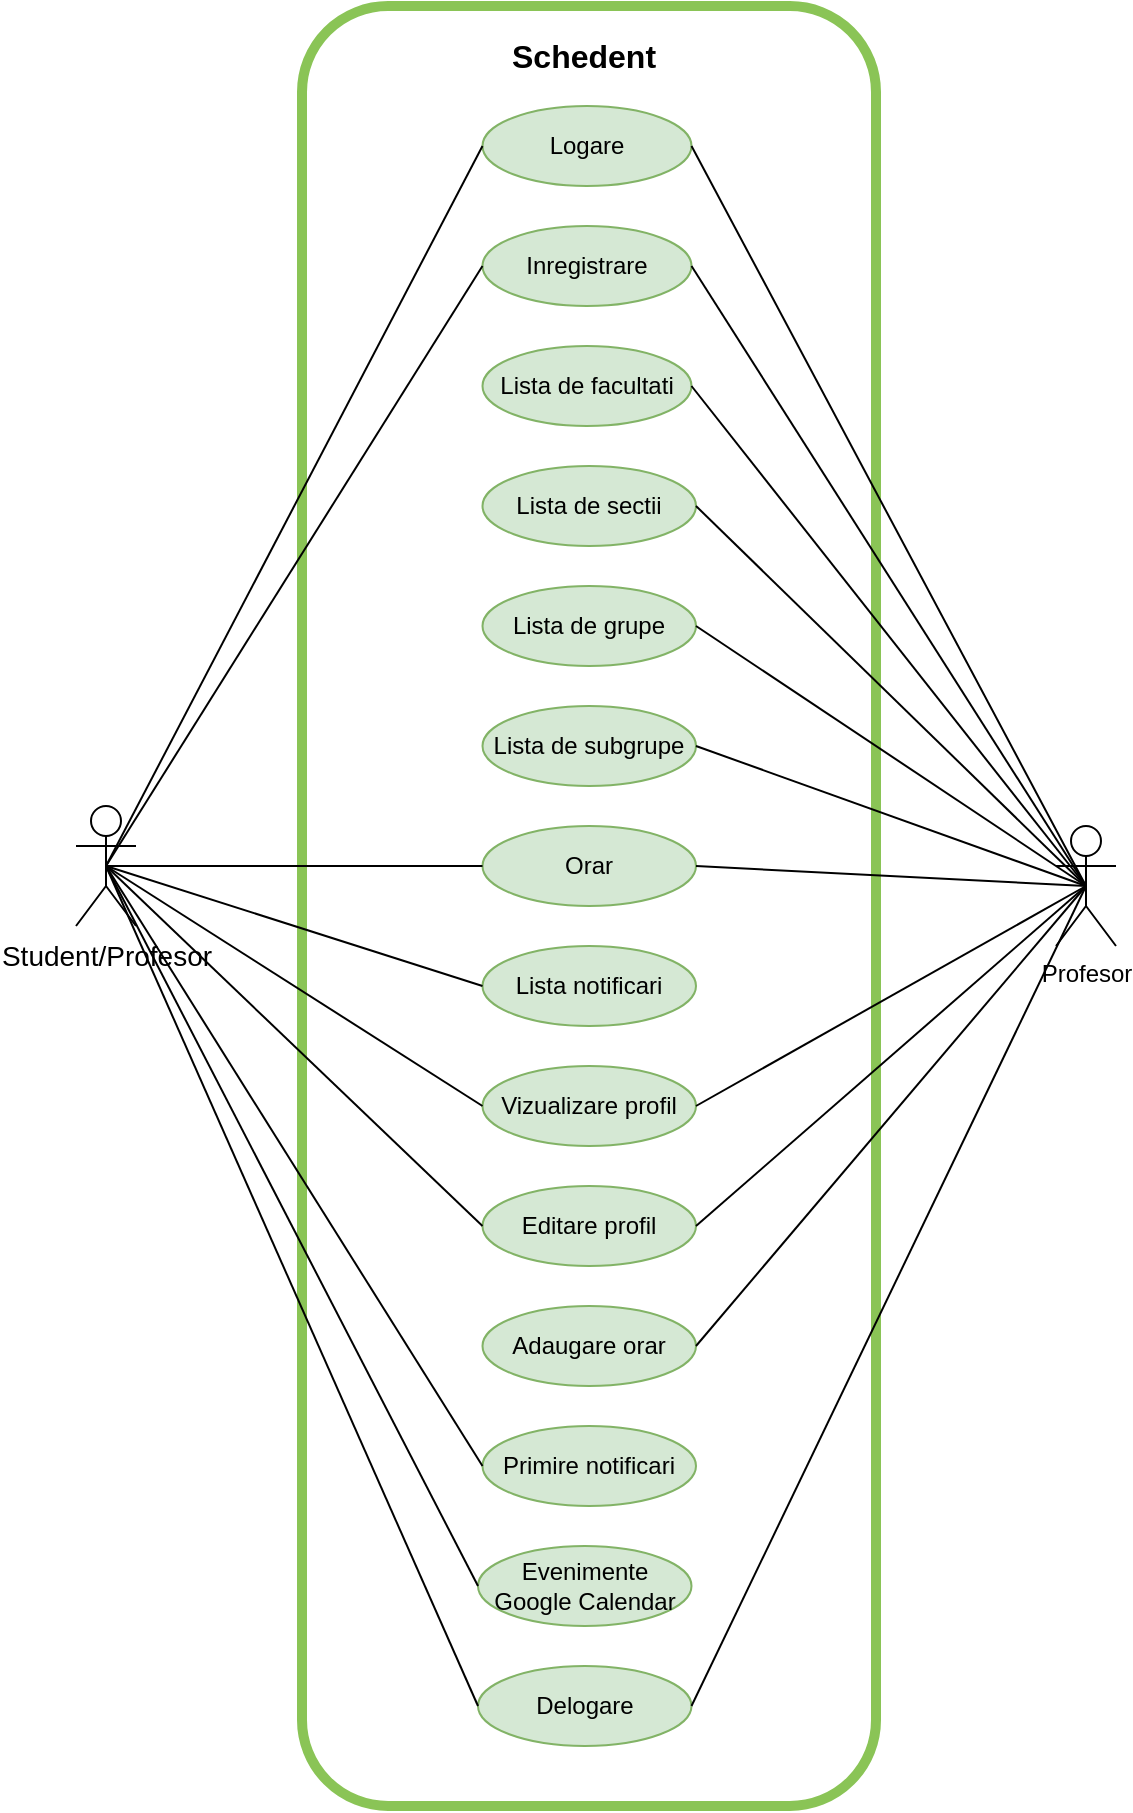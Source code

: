 <mxfile version="15.9.1" type="device"><diagram id="R5_TAE74EaIBGchFmXb0" name="Page-1"><mxGraphModel dx="1422" dy="737" grid="1" gridSize="10" guides="1" tooltips="1" connect="1" arrows="1" fold="1" page="1" pageScale="1" pageWidth="850" pageHeight="1100" math="0" shadow="0"><root><mxCell id="0"/><mxCell id="1" parent="0"/><mxCell id="93_FeKZgzPeSIOcATFJo-1" value="&lt;font style=&quot;font-size: 14px&quot;&gt;Student/Profesor&lt;/font&gt;" style="shape=umlActor;verticalLabelPosition=bottom;verticalAlign=top;html=1;outlineConnect=0;" vertex="1" parent="1"><mxGeometry x="170" y="460" width="30" height="60" as="geometry"/></mxCell><mxCell id="93_FeKZgzPeSIOcATFJo-2" value="Profesor" style="shape=umlActor;verticalLabelPosition=bottom;verticalAlign=top;html=1;outlineConnect=0;" vertex="1" parent="1"><mxGeometry x="660" y="470" width="30" height="60" as="geometry"/></mxCell><mxCell id="93_FeKZgzPeSIOcATFJo-3" value="" style="rounded=1;whiteSpace=wrap;html=1;strokeWidth=5;strokeColor=#8AC456;" vertex="1" parent="1"><mxGeometry x="283" y="60" width="287" height="900" as="geometry"/></mxCell><mxCell id="93_FeKZgzPeSIOcATFJo-4" value="Logare" style="ellipse;whiteSpace=wrap;html=1;fillColor=#d5e8d4;strokeColor=#82b366;" vertex="1" parent="1"><mxGeometry x="373.25" y="110" width="104.5" height="40" as="geometry"/></mxCell><mxCell id="93_FeKZgzPeSIOcATFJo-5" value="Inregistrare" style="ellipse;whiteSpace=wrap;html=1;fillColor=#d5e8d4;strokeColor=#82b366;" vertex="1" parent="1"><mxGeometry x="373.25" y="170" width="104.5" height="40" as="geometry"/></mxCell><mxCell id="93_FeKZgzPeSIOcATFJo-6" value="Lista de facultati" style="ellipse;whiteSpace=wrap;html=1;fillColor=#d5e8d4;strokeColor=#82b366;" vertex="1" parent="1"><mxGeometry x="373.25" y="230" width="104.5" height="40" as="geometry"/></mxCell><mxCell id="93_FeKZgzPeSIOcATFJo-7" value="Lista de sectii" style="ellipse;whiteSpace=wrap;html=1;fillColor=#d5e8d4;strokeColor=#82b366;" vertex="1" parent="1"><mxGeometry x="373.25" y="290" width="106.75" height="40" as="geometry"/></mxCell><mxCell id="93_FeKZgzPeSIOcATFJo-8" value="Lista de grupe" style="ellipse;whiteSpace=wrap;html=1;fillColor=#d5e8d4;strokeColor=#82b366;" vertex="1" parent="1"><mxGeometry x="373.25" y="350" width="106.75" height="40" as="geometry"/></mxCell><mxCell id="93_FeKZgzPeSIOcATFJo-9" value="Lista de subgrupe" style="ellipse;whiteSpace=wrap;html=1;fillColor=#d5e8d4;strokeColor=#82b366;" vertex="1" parent="1"><mxGeometry x="373.25" y="410" width="106.75" height="40" as="geometry"/></mxCell><mxCell id="93_FeKZgzPeSIOcATFJo-10" value="Orar" style="ellipse;whiteSpace=wrap;html=1;fillColor=#d5e8d4;strokeColor=#82b366;" vertex="1" parent="1"><mxGeometry x="373.25" y="470" width="106.75" height="40" as="geometry"/></mxCell><mxCell id="93_FeKZgzPeSIOcATFJo-12" value="Lista notificari" style="ellipse;whiteSpace=wrap;html=1;fillColor=#d5e8d4;strokeColor=#82b366;" vertex="1" parent="1"><mxGeometry x="373.25" y="530" width="106.75" height="40" as="geometry"/></mxCell><mxCell id="93_FeKZgzPeSIOcATFJo-13" value="Vizualizare profil" style="ellipse;whiteSpace=wrap;html=1;fillColor=#d5e8d4;strokeColor=#82b366;" vertex="1" parent="1"><mxGeometry x="373.25" y="590" width="106.75" height="40" as="geometry"/></mxCell><mxCell id="93_FeKZgzPeSIOcATFJo-14" value="Editare profil" style="ellipse;whiteSpace=wrap;html=1;fillColor=#d5e8d4;strokeColor=#82b366;" vertex="1" parent="1"><mxGeometry x="373.25" y="650" width="106.75" height="40" as="geometry"/></mxCell><mxCell id="93_FeKZgzPeSIOcATFJo-15" value="Adaugare orar" style="ellipse;whiteSpace=wrap;html=1;fillColor=#d5e8d4;strokeColor=#82b366;" vertex="1" parent="1"><mxGeometry x="373.25" y="710" width="106.75" height="40" as="geometry"/></mxCell><mxCell id="93_FeKZgzPeSIOcATFJo-16" value="Delogare" style="ellipse;whiteSpace=wrap;html=1;fillColor=#d5e8d4;strokeColor=#82b366;" vertex="1" parent="1"><mxGeometry x="371" y="890" width="106.75" height="40" as="geometry"/></mxCell><mxCell id="93_FeKZgzPeSIOcATFJo-18" value="Primire notificari" style="ellipse;whiteSpace=wrap;html=1;fillColor=#d5e8d4;strokeColor=#82b366;" vertex="1" parent="1"><mxGeometry x="373.25" y="770" width="106.75" height="40" as="geometry"/></mxCell><mxCell id="93_FeKZgzPeSIOcATFJo-19" value="Evenimente Google Calendar" style="ellipse;whiteSpace=wrap;html=1;fillColor=#d5e8d4;strokeColor=#82b366;" vertex="1" parent="1"><mxGeometry x="371" y="830" width="106.75" height="40" as="geometry"/></mxCell><mxCell id="93_FeKZgzPeSIOcATFJo-23" value="" style="endArrow=none;html=1;rounded=0;exitX=0.5;exitY=0.5;exitDx=0;exitDy=0;exitPerimeter=0;entryX=0;entryY=0.5;entryDx=0;entryDy=0;" edge="1" parent="1" source="93_FeKZgzPeSIOcATFJo-1" target="93_FeKZgzPeSIOcATFJo-5"><mxGeometry width="50" height="50" relative="1" as="geometry"><mxPoint x="400" y="490" as="sourcePoint"/><mxPoint x="450" y="440" as="targetPoint"/></mxGeometry></mxCell><mxCell id="93_FeKZgzPeSIOcATFJo-24" value="" style="endArrow=none;html=1;rounded=0;exitX=0.5;exitY=0.5;exitDx=0;exitDy=0;exitPerimeter=0;entryX=0;entryY=0.5;entryDx=0;entryDy=0;" edge="1" parent="1" source="93_FeKZgzPeSIOcATFJo-1" target="93_FeKZgzPeSIOcATFJo-4"><mxGeometry width="50" height="50" relative="1" as="geometry"><mxPoint x="400" y="490" as="sourcePoint"/><mxPoint x="450" y="440" as="targetPoint"/></mxGeometry></mxCell><mxCell id="93_FeKZgzPeSIOcATFJo-25" value="" style="endArrow=none;html=1;rounded=0;exitX=0.5;exitY=0.5;exitDx=0;exitDy=0;exitPerimeter=0;entryX=0;entryY=0.5;entryDx=0;entryDy=0;" edge="1" parent="1" source="93_FeKZgzPeSIOcATFJo-1" target="93_FeKZgzPeSIOcATFJo-10"><mxGeometry width="50" height="50" relative="1" as="geometry"><mxPoint x="400" y="490" as="sourcePoint"/><mxPoint x="450" y="440" as="targetPoint"/></mxGeometry></mxCell><mxCell id="93_FeKZgzPeSIOcATFJo-26" value="" style="endArrow=none;html=1;rounded=0;exitX=0.5;exitY=0.5;exitDx=0;exitDy=0;exitPerimeter=0;entryX=0;entryY=0.5;entryDx=0;entryDy=0;" edge="1" parent="1" source="93_FeKZgzPeSIOcATFJo-1" target="93_FeKZgzPeSIOcATFJo-12"><mxGeometry width="50" height="50" relative="1" as="geometry"><mxPoint x="400" y="610" as="sourcePoint"/><mxPoint x="450" y="560" as="targetPoint"/></mxGeometry></mxCell><mxCell id="93_FeKZgzPeSIOcATFJo-27" value="" style="endArrow=none;html=1;rounded=0;exitX=0.5;exitY=0.5;exitDx=0;exitDy=0;exitPerimeter=0;entryX=0;entryY=0.5;entryDx=0;entryDy=0;" edge="1" parent="1" source="93_FeKZgzPeSIOcATFJo-1" target="93_FeKZgzPeSIOcATFJo-13"><mxGeometry width="50" height="50" relative="1" as="geometry"><mxPoint x="400" y="610" as="sourcePoint"/><mxPoint x="450" y="560" as="targetPoint"/></mxGeometry></mxCell><mxCell id="93_FeKZgzPeSIOcATFJo-28" value="" style="endArrow=none;html=1;rounded=0;exitX=0.5;exitY=0.5;exitDx=0;exitDy=0;exitPerimeter=0;entryX=0;entryY=0.5;entryDx=0;entryDy=0;" edge="1" parent="1" source="93_FeKZgzPeSIOcATFJo-1" target="93_FeKZgzPeSIOcATFJo-14"><mxGeometry width="50" height="50" relative="1" as="geometry"><mxPoint x="400" y="610" as="sourcePoint"/><mxPoint x="450" y="560" as="targetPoint"/></mxGeometry></mxCell><mxCell id="93_FeKZgzPeSIOcATFJo-29" value="" style="endArrow=none;html=1;rounded=0;exitX=0.5;exitY=0.5;exitDx=0;exitDy=0;exitPerimeter=0;entryX=0;entryY=0.5;entryDx=0;entryDy=0;" edge="1" parent="1" source="93_FeKZgzPeSIOcATFJo-1" target="93_FeKZgzPeSIOcATFJo-18"><mxGeometry width="50" height="50" relative="1" as="geometry"><mxPoint x="400" y="610" as="sourcePoint"/><mxPoint x="450" y="560" as="targetPoint"/></mxGeometry></mxCell><mxCell id="93_FeKZgzPeSIOcATFJo-30" value="" style="endArrow=none;html=1;rounded=0;exitX=0.5;exitY=0.5;exitDx=0;exitDy=0;exitPerimeter=0;entryX=0;entryY=0.5;entryDx=0;entryDy=0;" edge="1" parent="1" source="93_FeKZgzPeSIOcATFJo-1" target="93_FeKZgzPeSIOcATFJo-19"><mxGeometry width="50" height="50" relative="1" as="geometry"><mxPoint x="400" y="610" as="sourcePoint"/><mxPoint x="450" y="560" as="targetPoint"/></mxGeometry></mxCell><mxCell id="93_FeKZgzPeSIOcATFJo-31" value="" style="endArrow=none;html=1;rounded=0;exitX=0.5;exitY=0.5;exitDx=0;exitDy=0;exitPerimeter=0;entryX=0;entryY=0.5;entryDx=0;entryDy=0;" edge="1" parent="1" source="93_FeKZgzPeSIOcATFJo-1" target="93_FeKZgzPeSIOcATFJo-16"><mxGeometry width="50" height="50" relative="1" as="geometry"><mxPoint x="400" y="610" as="sourcePoint"/><mxPoint x="450" y="560" as="targetPoint"/></mxGeometry></mxCell><mxCell id="93_FeKZgzPeSIOcATFJo-32" value="" style="endArrow=none;html=1;rounded=0;entryX=0.5;entryY=0.5;entryDx=0;entryDy=0;entryPerimeter=0;exitX=1;exitY=0.5;exitDx=0;exitDy=0;" edge="1" parent="1" source="93_FeKZgzPeSIOcATFJo-4" target="93_FeKZgzPeSIOcATFJo-2"><mxGeometry width="50" height="50" relative="1" as="geometry"><mxPoint x="400" y="490" as="sourcePoint"/><mxPoint x="450" y="440" as="targetPoint"/></mxGeometry></mxCell><mxCell id="93_FeKZgzPeSIOcATFJo-33" value="" style="endArrow=none;html=1;rounded=0;entryX=0.5;entryY=0.5;entryDx=0;entryDy=0;entryPerimeter=0;exitX=1;exitY=0.5;exitDx=0;exitDy=0;" edge="1" parent="1" source="93_FeKZgzPeSIOcATFJo-5" target="93_FeKZgzPeSIOcATFJo-2"><mxGeometry width="50" height="50" relative="1" as="geometry"><mxPoint x="400" y="490" as="sourcePoint"/><mxPoint x="450" y="440" as="targetPoint"/></mxGeometry></mxCell><mxCell id="93_FeKZgzPeSIOcATFJo-34" value="" style="endArrow=none;html=1;rounded=0;entryX=0.5;entryY=0.5;entryDx=0;entryDy=0;entryPerimeter=0;exitX=1;exitY=0.5;exitDx=0;exitDy=0;" edge="1" parent="1" source="93_FeKZgzPeSIOcATFJo-6" target="93_FeKZgzPeSIOcATFJo-2"><mxGeometry width="50" height="50" relative="1" as="geometry"><mxPoint x="400" y="490" as="sourcePoint"/><mxPoint x="450" y="440" as="targetPoint"/></mxGeometry></mxCell><mxCell id="93_FeKZgzPeSIOcATFJo-35" value="" style="endArrow=none;html=1;rounded=0;entryX=0.5;entryY=0.5;entryDx=0;entryDy=0;entryPerimeter=0;exitX=1;exitY=0.5;exitDx=0;exitDy=0;" edge="1" parent="1" source="93_FeKZgzPeSIOcATFJo-7" target="93_FeKZgzPeSIOcATFJo-2"><mxGeometry width="50" height="50" relative="1" as="geometry"><mxPoint x="400" y="490" as="sourcePoint"/><mxPoint x="450" y="440" as="targetPoint"/></mxGeometry></mxCell><mxCell id="93_FeKZgzPeSIOcATFJo-36" value="" style="endArrow=none;html=1;rounded=0;entryX=0.5;entryY=0.5;entryDx=0;entryDy=0;entryPerimeter=0;exitX=1;exitY=0.5;exitDx=0;exitDy=0;" edge="1" parent="1" source="93_FeKZgzPeSIOcATFJo-8" target="93_FeKZgzPeSIOcATFJo-2"><mxGeometry width="50" height="50" relative="1" as="geometry"><mxPoint x="400" y="490" as="sourcePoint"/><mxPoint x="450" y="440" as="targetPoint"/></mxGeometry></mxCell><mxCell id="93_FeKZgzPeSIOcATFJo-37" value="" style="endArrow=none;html=1;rounded=0;entryX=0.5;entryY=0.5;entryDx=0;entryDy=0;entryPerimeter=0;exitX=1;exitY=0.5;exitDx=0;exitDy=0;" edge="1" parent="1" source="93_FeKZgzPeSIOcATFJo-9" target="93_FeKZgzPeSIOcATFJo-2"><mxGeometry width="50" height="50" relative="1" as="geometry"><mxPoint x="400" y="490" as="sourcePoint"/><mxPoint x="450" y="440" as="targetPoint"/></mxGeometry></mxCell><mxCell id="93_FeKZgzPeSIOcATFJo-38" value="" style="endArrow=none;html=1;rounded=0;entryX=0.5;entryY=0.5;entryDx=0;entryDy=0;entryPerimeter=0;exitX=1;exitY=0.5;exitDx=0;exitDy=0;" edge="1" parent="1" source="93_FeKZgzPeSIOcATFJo-10" target="93_FeKZgzPeSIOcATFJo-2"><mxGeometry width="50" height="50" relative="1" as="geometry"><mxPoint x="400" y="490" as="sourcePoint"/><mxPoint x="450" y="440" as="targetPoint"/></mxGeometry></mxCell><mxCell id="93_FeKZgzPeSIOcATFJo-39" value="" style="endArrow=none;html=1;rounded=0;entryX=0.5;entryY=0.5;entryDx=0;entryDy=0;entryPerimeter=0;exitX=1;exitY=0.5;exitDx=0;exitDy=0;" edge="1" parent="1" source="93_FeKZgzPeSIOcATFJo-13" target="93_FeKZgzPeSIOcATFJo-2"><mxGeometry width="50" height="50" relative="1" as="geometry"><mxPoint x="400" y="490" as="sourcePoint"/><mxPoint x="450" y="440" as="targetPoint"/></mxGeometry></mxCell><mxCell id="93_FeKZgzPeSIOcATFJo-40" value="" style="endArrow=none;html=1;rounded=0;exitX=1;exitY=0.5;exitDx=0;exitDy=0;entryX=0.5;entryY=0.5;entryDx=0;entryDy=0;entryPerimeter=0;" edge="1" parent="1" source="93_FeKZgzPeSIOcATFJo-14" target="93_FeKZgzPeSIOcATFJo-2"><mxGeometry width="50" height="50" relative="1" as="geometry"><mxPoint x="400" y="490" as="sourcePoint"/><mxPoint x="670" y="500" as="targetPoint"/></mxGeometry></mxCell><mxCell id="93_FeKZgzPeSIOcATFJo-41" value="" style="endArrow=none;html=1;rounded=0;entryX=0.5;entryY=0.5;entryDx=0;entryDy=0;entryPerimeter=0;exitX=1;exitY=0.5;exitDx=0;exitDy=0;" edge="1" parent="1" source="93_FeKZgzPeSIOcATFJo-15" target="93_FeKZgzPeSIOcATFJo-2"><mxGeometry width="50" height="50" relative="1" as="geometry"><mxPoint x="400" y="490" as="sourcePoint"/><mxPoint x="450" y="440" as="targetPoint"/></mxGeometry></mxCell><mxCell id="93_FeKZgzPeSIOcATFJo-42" value="" style="endArrow=none;html=1;rounded=0;entryX=0.5;entryY=0.5;entryDx=0;entryDy=0;entryPerimeter=0;exitX=1;exitY=0.5;exitDx=0;exitDy=0;" edge="1" parent="1" source="93_FeKZgzPeSIOcATFJo-16" target="93_FeKZgzPeSIOcATFJo-2"><mxGeometry width="50" height="50" relative="1" as="geometry"><mxPoint x="400" y="490" as="sourcePoint"/><mxPoint x="450" y="440" as="targetPoint"/></mxGeometry></mxCell><mxCell id="93_FeKZgzPeSIOcATFJo-43" value="&lt;b&gt;&lt;font style=&quot;font-size: 16px&quot;&gt;Schedent&lt;/font&gt;&lt;/b&gt;" style="text;html=1;strokeColor=none;fillColor=none;align=center;verticalAlign=middle;whiteSpace=wrap;rounded=0;" vertex="1" parent="1"><mxGeometry x="394.38" y="70" width="60" height="30" as="geometry"/></mxCell></root></mxGraphModel></diagram></mxfile>
